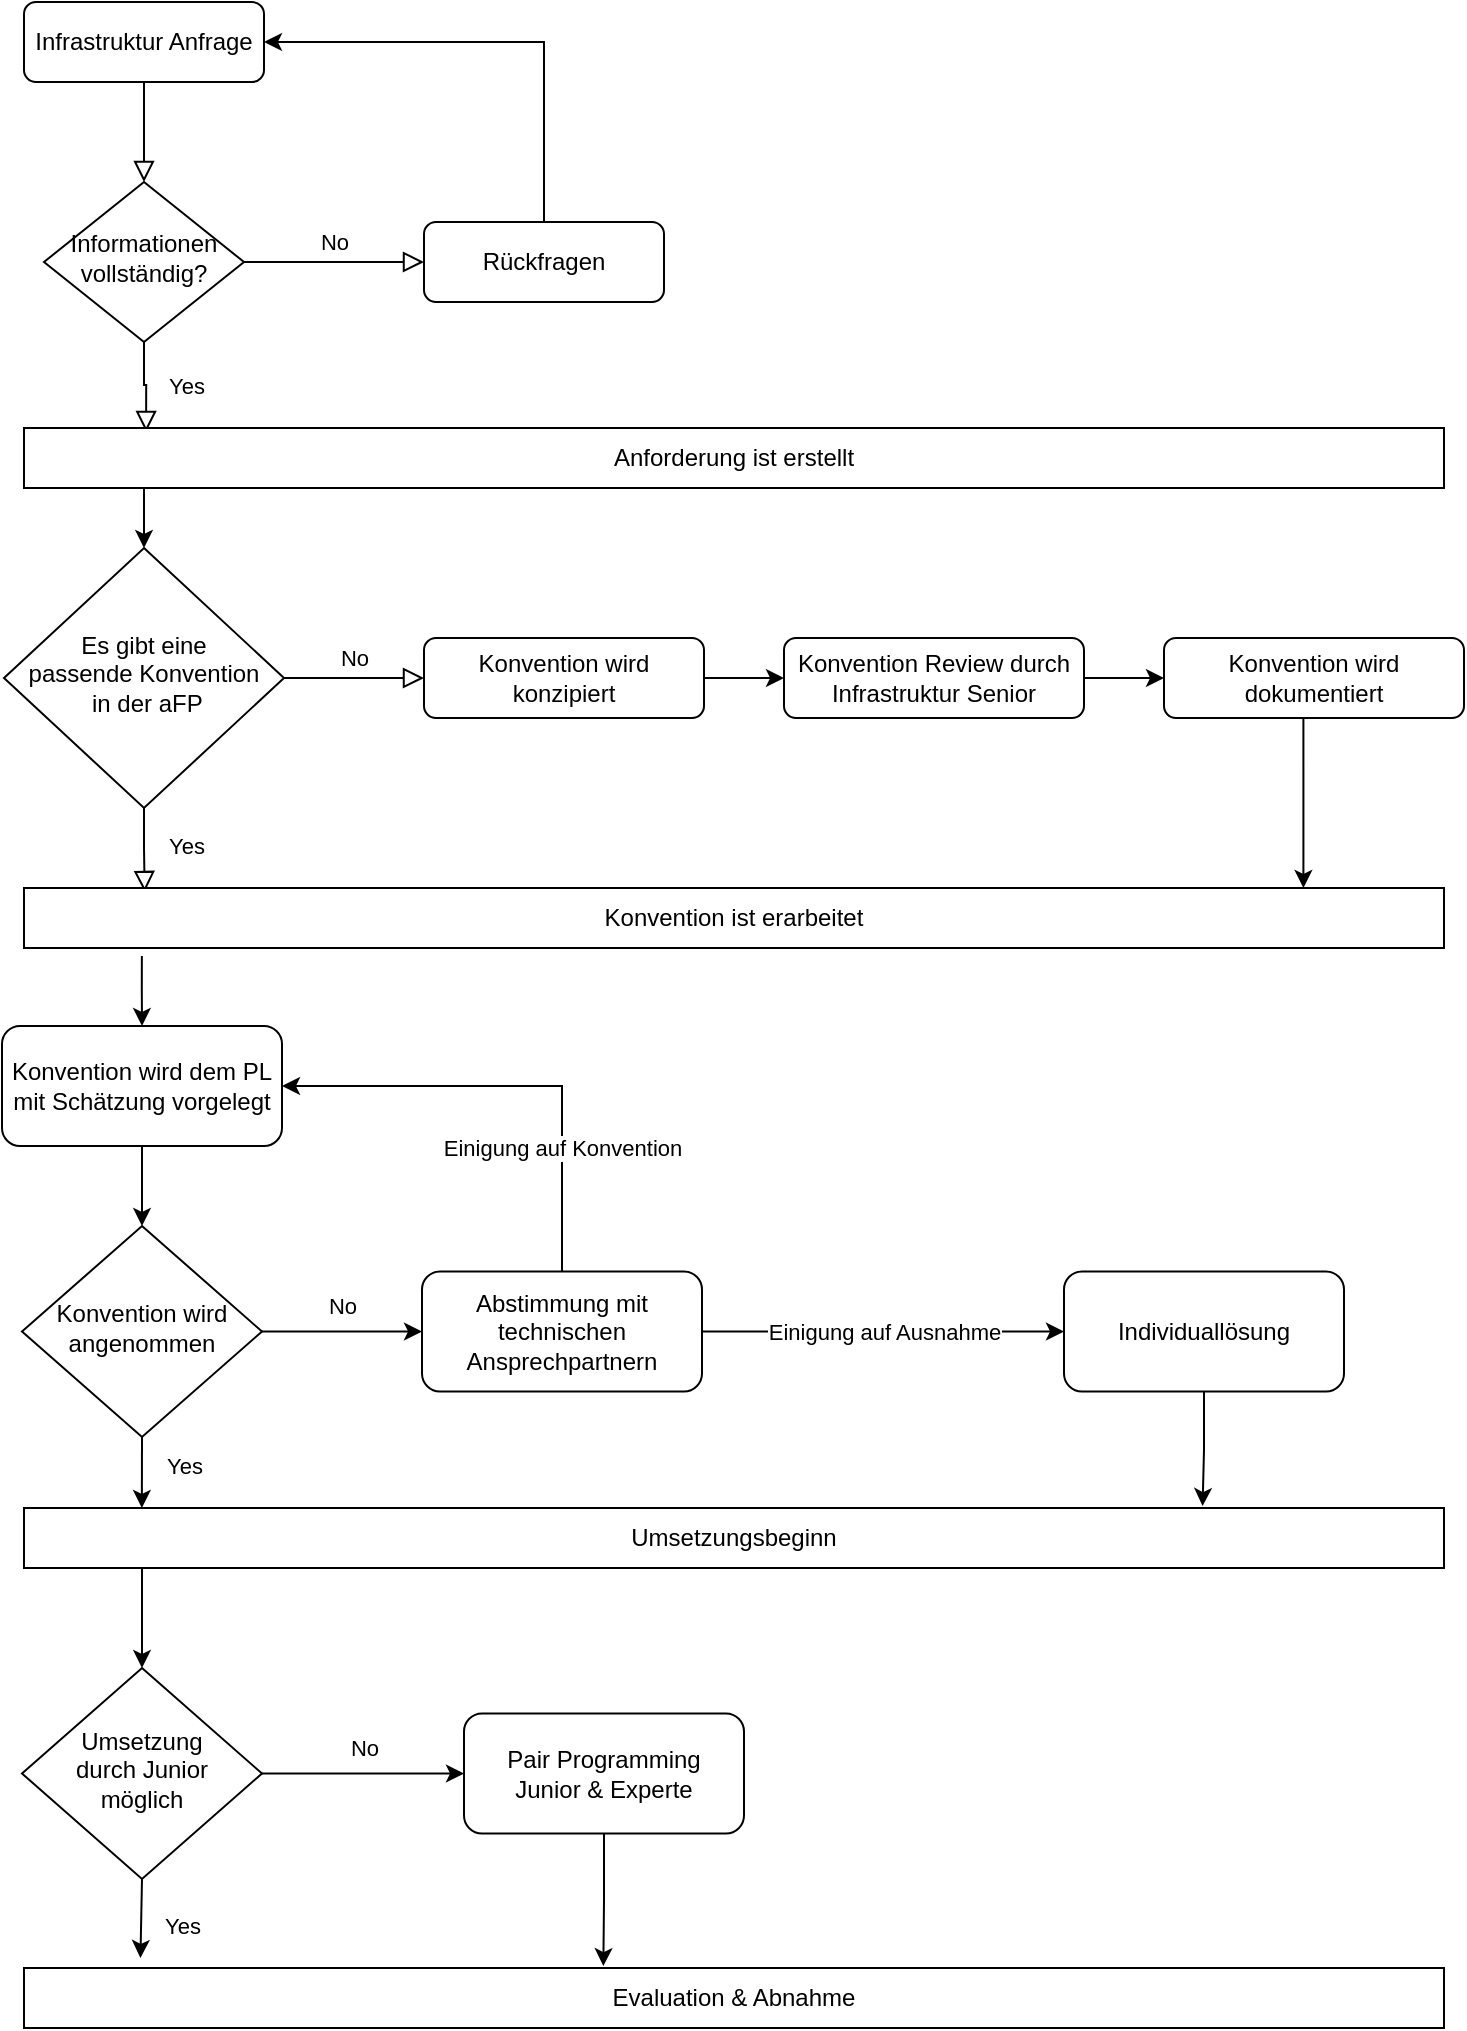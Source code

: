 <mxfile version="21.3.2" type="github">
  <diagram id="C5RBs43oDa-KdzZeNtuy" name="Page-1">
    <mxGraphModel dx="1581" dy="1066" grid="1" gridSize="10" guides="1" tooltips="1" connect="1" arrows="1" fold="1" page="1" pageScale="1" pageWidth="827" pageHeight="1169" math="0" shadow="0">
      <root>
        <mxCell id="WIyWlLk6GJQsqaUBKTNV-0" />
        <mxCell id="WIyWlLk6GJQsqaUBKTNV-1" parent="WIyWlLk6GJQsqaUBKTNV-0" />
        <mxCell id="WIyWlLk6GJQsqaUBKTNV-2" value="" style="rounded=0;html=1;jettySize=auto;orthogonalLoop=1;fontSize=11;endArrow=block;endFill=0;endSize=8;strokeWidth=1;shadow=0;labelBackgroundColor=none;edgeStyle=orthogonalEdgeStyle;" parent="WIyWlLk6GJQsqaUBKTNV-1" source="WIyWlLk6GJQsqaUBKTNV-3" target="WIyWlLk6GJQsqaUBKTNV-6" edge="1">
          <mxGeometry relative="1" as="geometry" />
        </mxCell>
        <mxCell id="WIyWlLk6GJQsqaUBKTNV-3" value="Infrastruktur Anfrage" style="rounded=1;whiteSpace=wrap;html=1;fontSize=12;glass=0;strokeWidth=1;shadow=0;" parent="WIyWlLk6GJQsqaUBKTNV-1" vertex="1">
          <mxGeometry x="160" y="17" width="120" height="40" as="geometry" />
        </mxCell>
        <mxCell id="WIyWlLk6GJQsqaUBKTNV-4" value="Yes" style="rounded=0;html=1;jettySize=auto;orthogonalLoop=1;fontSize=11;endArrow=block;endFill=0;endSize=8;strokeWidth=1;shadow=0;labelBackgroundColor=none;edgeStyle=orthogonalEdgeStyle;entryX=0.086;entryY=0.067;entryDx=0;entryDy=0;entryPerimeter=0;" parent="WIyWlLk6GJQsqaUBKTNV-1" source="WIyWlLk6GJQsqaUBKTNV-6" target="K8antHrxGwP6R9sK0h6u-27" edge="1">
          <mxGeometry y="20" relative="1" as="geometry">
            <mxPoint as="offset" />
          </mxGeometry>
        </mxCell>
        <mxCell id="WIyWlLk6GJQsqaUBKTNV-5" value="No" style="edgeStyle=orthogonalEdgeStyle;rounded=0;html=1;jettySize=auto;orthogonalLoop=1;fontSize=11;endArrow=block;endFill=0;endSize=8;strokeWidth=1;shadow=0;labelBackgroundColor=none;entryX=0;entryY=0.5;entryDx=0;entryDy=0;" parent="WIyWlLk6GJQsqaUBKTNV-1" source="WIyWlLk6GJQsqaUBKTNV-6" target="WIyWlLk6GJQsqaUBKTNV-7" edge="1">
          <mxGeometry y="10" relative="1" as="geometry">
            <mxPoint as="offset" />
          </mxGeometry>
        </mxCell>
        <mxCell id="WIyWlLk6GJQsqaUBKTNV-6" value="Informationen vollständig?" style="rhombus;whiteSpace=wrap;html=1;shadow=0;fontFamily=Helvetica;fontSize=12;align=center;strokeWidth=1;spacing=6;spacingTop=-4;" parent="WIyWlLk6GJQsqaUBKTNV-1" vertex="1">
          <mxGeometry x="170" y="107" width="100" height="80" as="geometry" />
        </mxCell>
        <mxCell id="K8antHrxGwP6R9sK0h6u-0" style="edgeStyle=orthogonalEdgeStyle;rounded=0;orthogonalLoop=1;jettySize=auto;html=1;exitX=0.5;exitY=0;exitDx=0;exitDy=0;entryX=1;entryY=0.5;entryDx=0;entryDy=0;" edge="1" parent="WIyWlLk6GJQsqaUBKTNV-1" source="WIyWlLk6GJQsqaUBKTNV-7" target="WIyWlLk6GJQsqaUBKTNV-3">
          <mxGeometry relative="1" as="geometry" />
        </mxCell>
        <mxCell id="WIyWlLk6GJQsqaUBKTNV-7" value="Rückfragen" style="rounded=1;whiteSpace=wrap;html=1;fontSize=12;glass=0;strokeWidth=1;shadow=0;" parent="WIyWlLk6GJQsqaUBKTNV-1" vertex="1">
          <mxGeometry x="360" y="127" width="120" height="40" as="geometry" />
        </mxCell>
        <mxCell id="WIyWlLk6GJQsqaUBKTNV-8" value="Yes" style="rounded=0;html=1;jettySize=auto;orthogonalLoop=1;fontSize=11;endArrow=block;endFill=0;endSize=8;strokeWidth=1;shadow=0;labelBackgroundColor=none;edgeStyle=orthogonalEdgeStyle;entryX=0.085;entryY=0.067;entryDx=0;entryDy=0;entryPerimeter=0;" parent="WIyWlLk6GJQsqaUBKTNV-1" source="WIyWlLk6GJQsqaUBKTNV-10" target="K8antHrxGwP6R9sK0h6u-11" edge="1">
          <mxGeometry x="-0.038" y="20" relative="1" as="geometry">
            <mxPoint x="1" y="-1" as="offset" />
          </mxGeometry>
        </mxCell>
        <mxCell id="WIyWlLk6GJQsqaUBKTNV-9" value="No" style="edgeStyle=orthogonalEdgeStyle;rounded=0;html=1;jettySize=auto;orthogonalLoop=1;fontSize=11;endArrow=block;endFill=0;endSize=8;strokeWidth=1;shadow=0;labelBackgroundColor=none;" parent="WIyWlLk6GJQsqaUBKTNV-1" source="WIyWlLk6GJQsqaUBKTNV-10" target="WIyWlLk6GJQsqaUBKTNV-12" edge="1">
          <mxGeometry y="10" relative="1" as="geometry">
            <mxPoint as="offset" />
          </mxGeometry>
        </mxCell>
        <mxCell id="WIyWlLk6GJQsqaUBKTNV-10" value="Es gibt eine &lt;br&gt;passende Konvention&lt;br&gt;&amp;nbsp;in der aFP" style="rhombus;whiteSpace=wrap;html=1;shadow=0;fontFamily=Helvetica;fontSize=12;align=center;strokeWidth=1;spacing=6;spacingTop=-4;" parent="WIyWlLk6GJQsqaUBKTNV-1" vertex="1">
          <mxGeometry x="150" y="290" width="140" height="130" as="geometry" />
        </mxCell>
        <mxCell id="K8antHrxGwP6R9sK0h6u-7" style="edgeStyle=orthogonalEdgeStyle;rounded=0;orthogonalLoop=1;jettySize=auto;html=1;exitX=0.5;exitY=1;exitDx=0;exitDy=0;" edge="1" parent="WIyWlLk6GJQsqaUBKTNV-1" source="WIyWlLk6GJQsqaUBKTNV-11" target="K8antHrxGwP6R9sK0h6u-6">
          <mxGeometry relative="1" as="geometry" />
        </mxCell>
        <mxCell id="WIyWlLk6GJQsqaUBKTNV-11" value="Konvention wird dem PL mit Schätzung vorgelegt" style="rounded=1;whiteSpace=wrap;html=1;fontSize=12;glass=0;strokeWidth=1;shadow=0;" parent="WIyWlLk6GJQsqaUBKTNV-1" vertex="1">
          <mxGeometry x="149" y="529" width="140" height="60" as="geometry" />
        </mxCell>
        <mxCell id="K8antHrxGwP6R9sK0h6u-2" style="edgeStyle=orthogonalEdgeStyle;rounded=0;orthogonalLoop=1;jettySize=auto;html=1;exitX=1;exitY=0.5;exitDx=0;exitDy=0;entryX=0;entryY=0.5;entryDx=0;entryDy=0;" edge="1" parent="WIyWlLk6GJQsqaUBKTNV-1" source="WIyWlLk6GJQsqaUBKTNV-12" target="K8antHrxGwP6R9sK0h6u-1">
          <mxGeometry relative="1" as="geometry" />
        </mxCell>
        <mxCell id="WIyWlLk6GJQsqaUBKTNV-12" value="Konvention wird konzipiert" style="rounded=1;whiteSpace=wrap;html=1;fontSize=12;glass=0;strokeWidth=1;shadow=0;" parent="WIyWlLk6GJQsqaUBKTNV-1" vertex="1">
          <mxGeometry x="360" y="335" width="140" height="40" as="geometry" />
        </mxCell>
        <mxCell id="K8antHrxGwP6R9sK0h6u-4" style="edgeStyle=orthogonalEdgeStyle;rounded=0;orthogonalLoop=1;jettySize=auto;html=1;exitX=1;exitY=0.5;exitDx=0;exitDy=0;entryX=0;entryY=0.5;entryDx=0;entryDy=0;" edge="1" parent="WIyWlLk6GJQsqaUBKTNV-1" source="K8antHrxGwP6R9sK0h6u-1" target="K8antHrxGwP6R9sK0h6u-3">
          <mxGeometry relative="1" as="geometry" />
        </mxCell>
        <mxCell id="K8antHrxGwP6R9sK0h6u-1" value="Konvention Review durch Infrastruktur Senior" style="rounded=1;whiteSpace=wrap;html=1;fontSize=12;glass=0;strokeWidth=1;shadow=0;" vertex="1" parent="WIyWlLk6GJQsqaUBKTNV-1">
          <mxGeometry x="540" y="335" width="150" height="40" as="geometry" />
        </mxCell>
        <mxCell id="K8antHrxGwP6R9sK0h6u-5" style="edgeStyle=orthogonalEdgeStyle;rounded=0;orthogonalLoop=1;jettySize=auto;html=1;exitX=0.5;exitY=0;exitDx=0;exitDy=0;entryX=0.901;entryY=0;entryDx=0;entryDy=0;entryPerimeter=0;" edge="1" parent="WIyWlLk6GJQsqaUBKTNV-1" source="K8antHrxGwP6R9sK0h6u-3" target="K8antHrxGwP6R9sK0h6u-11">
          <mxGeometry relative="1" as="geometry">
            <mxPoint x="220" y="430" as="targetPoint" />
            <Array as="points">
              <mxPoint x="800" y="335" />
            </Array>
          </mxGeometry>
        </mxCell>
        <mxCell id="K8antHrxGwP6R9sK0h6u-3" value="Konvention wird dokumentiert" style="rounded=1;whiteSpace=wrap;html=1;fontSize=12;glass=0;strokeWidth=1;shadow=0;" vertex="1" parent="WIyWlLk6GJQsqaUBKTNV-1">
          <mxGeometry x="730" y="335" width="150" height="40" as="geometry" />
        </mxCell>
        <mxCell id="K8antHrxGwP6R9sK0h6u-9" value="No" style="edgeStyle=orthogonalEdgeStyle;rounded=0;orthogonalLoop=1;jettySize=auto;html=1;exitX=1;exitY=0.5;exitDx=0;exitDy=0;" edge="1" parent="WIyWlLk6GJQsqaUBKTNV-1" source="K8antHrxGwP6R9sK0h6u-6" target="K8antHrxGwP6R9sK0h6u-8">
          <mxGeometry y="13" relative="1" as="geometry">
            <mxPoint as="offset" />
          </mxGeometry>
        </mxCell>
        <mxCell id="K8antHrxGwP6R9sK0h6u-15" value="Yes" style="edgeStyle=orthogonalEdgeStyle;rounded=0;orthogonalLoop=1;jettySize=auto;html=1;exitX=0.5;exitY=1;exitDx=0;exitDy=0;entryX=0.083;entryY=0;entryDx=0;entryDy=0;entryPerimeter=0;" edge="1" parent="WIyWlLk6GJQsqaUBKTNV-1" source="K8antHrxGwP6R9sK0h6u-6" target="K8antHrxGwP6R9sK0h6u-14">
          <mxGeometry x="-0.213" y="21" relative="1" as="geometry">
            <mxPoint as="offset" />
          </mxGeometry>
        </mxCell>
        <mxCell id="K8antHrxGwP6R9sK0h6u-6" value="Konvention wird angenommen" style="rhombus;whiteSpace=wrap;html=1;shadow=0;fontFamily=Helvetica;fontSize=12;align=center;strokeWidth=1;spacing=6;spacingTop=-4;" vertex="1" parent="WIyWlLk6GJQsqaUBKTNV-1">
          <mxGeometry x="159" y="629" width="120" height="105.5" as="geometry" />
        </mxCell>
        <mxCell id="K8antHrxGwP6R9sK0h6u-17" value="Einigung auf Ausnahme" style="edgeStyle=orthogonalEdgeStyle;rounded=0;orthogonalLoop=1;jettySize=auto;html=1;exitX=1;exitY=0.5;exitDx=0;exitDy=0;entryX=0;entryY=0.5;entryDx=0;entryDy=0;" edge="1" parent="WIyWlLk6GJQsqaUBKTNV-1" source="K8antHrxGwP6R9sK0h6u-8" target="K8antHrxGwP6R9sK0h6u-16">
          <mxGeometry relative="1" as="geometry" />
        </mxCell>
        <mxCell id="K8antHrxGwP6R9sK0h6u-19" value="Einigung auf Konvention" style="edgeStyle=orthogonalEdgeStyle;rounded=0;orthogonalLoop=1;jettySize=auto;html=1;exitX=0.5;exitY=0;exitDx=0;exitDy=0;entryX=1;entryY=0.5;entryDx=0;entryDy=0;" edge="1" parent="WIyWlLk6GJQsqaUBKTNV-1" source="K8antHrxGwP6R9sK0h6u-8" target="WIyWlLk6GJQsqaUBKTNV-11">
          <mxGeometry x="-0.469" relative="1" as="geometry">
            <mxPoint as="offset" />
          </mxGeometry>
        </mxCell>
        <mxCell id="K8antHrxGwP6R9sK0h6u-8" value="Abstimmung mit technischen Ansprechpartnern" style="rounded=1;whiteSpace=wrap;html=1;fontSize=12;glass=0;strokeWidth=1;shadow=0;" vertex="1" parent="WIyWlLk6GJQsqaUBKTNV-1">
          <mxGeometry x="359" y="651.75" width="140" height="60" as="geometry" />
        </mxCell>
        <mxCell id="K8antHrxGwP6R9sK0h6u-13" style="edgeStyle=orthogonalEdgeStyle;rounded=0;orthogonalLoop=1;jettySize=auto;html=1;exitX=0.083;exitY=1.133;exitDx=0;exitDy=0;exitPerimeter=0;" edge="1" parent="WIyWlLk6GJQsqaUBKTNV-1" source="K8antHrxGwP6R9sK0h6u-11" target="WIyWlLk6GJQsqaUBKTNV-11">
          <mxGeometry relative="1" as="geometry" />
        </mxCell>
        <mxCell id="K8antHrxGwP6R9sK0h6u-11" value="Konvention ist erarbeitet" style="rounded=0;whiteSpace=wrap;html=1;" vertex="1" parent="WIyWlLk6GJQsqaUBKTNV-1">
          <mxGeometry x="160" y="460" width="710" height="30" as="geometry" />
        </mxCell>
        <mxCell id="K8antHrxGwP6R9sK0h6u-23" style="edgeStyle=orthogonalEdgeStyle;rounded=0;orthogonalLoop=1;jettySize=auto;html=1;exitX=0;exitY=1;exitDx=0;exitDy=0;entryX=0.5;entryY=0;entryDx=0;entryDy=0;" edge="1" parent="WIyWlLk6GJQsqaUBKTNV-1" source="K8antHrxGwP6R9sK0h6u-14" target="K8antHrxGwP6R9sK0h6u-20">
          <mxGeometry relative="1" as="geometry">
            <Array as="points">
              <mxPoint x="219" y="800" />
            </Array>
          </mxGeometry>
        </mxCell>
        <mxCell id="K8antHrxGwP6R9sK0h6u-14" value="Umsetzungsbeginn" style="rounded=0;whiteSpace=wrap;html=1;" vertex="1" parent="WIyWlLk6GJQsqaUBKTNV-1">
          <mxGeometry x="160" y="770" width="710" height="30" as="geometry" />
        </mxCell>
        <mxCell id="K8antHrxGwP6R9sK0h6u-18" style="edgeStyle=orthogonalEdgeStyle;rounded=0;orthogonalLoop=1;jettySize=auto;html=1;exitX=0.5;exitY=1;exitDx=0;exitDy=0;entryX=0.83;entryY=-0.033;entryDx=0;entryDy=0;entryPerimeter=0;" edge="1" parent="WIyWlLk6GJQsqaUBKTNV-1" source="K8antHrxGwP6R9sK0h6u-16" target="K8antHrxGwP6R9sK0h6u-14">
          <mxGeometry relative="1" as="geometry">
            <mxPoint x="750" y="760" as="targetPoint" />
          </mxGeometry>
        </mxCell>
        <mxCell id="K8antHrxGwP6R9sK0h6u-16" value="Individuallösung" style="rounded=1;whiteSpace=wrap;html=1;fontSize=12;glass=0;strokeWidth=1;shadow=0;" vertex="1" parent="WIyWlLk6GJQsqaUBKTNV-1">
          <mxGeometry x="680" y="651.75" width="140" height="60" as="geometry" />
        </mxCell>
        <mxCell id="K8antHrxGwP6R9sK0h6u-22" value="Yes" style="edgeStyle=orthogonalEdgeStyle;rounded=0;orthogonalLoop=1;jettySize=auto;html=1;exitX=0.5;exitY=1;exitDx=0;exitDy=0;entryX=0.082;entryY=-0.167;entryDx=0;entryDy=0;entryPerimeter=0;" edge="1" parent="WIyWlLk6GJQsqaUBKTNV-1" source="K8antHrxGwP6R9sK0h6u-20" target="K8antHrxGwP6R9sK0h6u-21">
          <mxGeometry x="0.219" y="21" relative="1" as="geometry">
            <mxPoint as="offset" />
          </mxGeometry>
        </mxCell>
        <mxCell id="K8antHrxGwP6R9sK0h6u-25" value="No" style="edgeStyle=orthogonalEdgeStyle;rounded=0;orthogonalLoop=1;jettySize=auto;html=1;exitX=1;exitY=0.5;exitDx=0;exitDy=0;entryX=0;entryY=0.5;entryDx=0;entryDy=0;" edge="1" parent="WIyWlLk6GJQsqaUBKTNV-1" source="K8antHrxGwP6R9sK0h6u-20" target="K8antHrxGwP6R9sK0h6u-24">
          <mxGeometry x="0.01" y="13" relative="1" as="geometry">
            <mxPoint as="offset" />
          </mxGeometry>
        </mxCell>
        <mxCell id="K8antHrxGwP6R9sK0h6u-20" value="Umsetzung&lt;br&gt;durch Junior&lt;br&gt;möglich" style="rhombus;whiteSpace=wrap;html=1;shadow=0;fontFamily=Helvetica;fontSize=12;align=center;strokeWidth=1;spacing=6;spacingTop=-4;" vertex="1" parent="WIyWlLk6GJQsqaUBKTNV-1">
          <mxGeometry x="159" y="850" width="120" height="105.5" as="geometry" />
        </mxCell>
        <mxCell id="K8antHrxGwP6R9sK0h6u-21" value="Evaluation &amp;amp; Abnahme" style="rounded=0;whiteSpace=wrap;html=1;" vertex="1" parent="WIyWlLk6GJQsqaUBKTNV-1">
          <mxGeometry x="160" y="1000" width="710" height="30" as="geometry" />
        </mxCell>
        <mxCell id="K8antHrxGwP6R9sK0h6u-26" style="edgeStyle=orthogonalEdgeStyle;rounded=0;orthogonalLoop=1;jettySize=auto;html=1;exitX=0.5;exitY=1;exitDx=0;exitDy=0;entryX=0.408;entryY=-0.033;entryDx=0;entryDy=0;entryPerimeter=0;" edge="1" parent="WIyWlLk6GJQsqaUBKTNV-1" source="K8antHrxGwP6R9sK0h6u-24" target="K8antHrxGwP6R9sK0h6u-21">
          <mxGeometry relative="1" as="geometry" />
        </mxCell>
        <mxCell id="K8antHrxGwP6R9sK0h6u-24" value="Pair Programming&lt;br&gt;Junior &amp;amp; Experte" style="rounded=1;whiteSpace=wrap;html=1;fontSize=12;glass=0;strokeWidth=1;shadow=0;" vertex="1" parent="WIyWlLk6GJQsqaUBKTNV-1">
          <mxGeometry x="380" y="872.75" width="140" height="60" as="geometry" />
        </mxCell>
        <mxCell id="K8antHrxGwP6R9sK0h6u-28" style="edgeStyle=orthogonalEdgeStyle;rounded=0;orthogonalLoop=1;jettySize=auto;html=1;exitX=0;exitY=1;exitDx=0;exitDy=0;" edge="1" parent="WIyWlLk6GJQsqaUBKTNV-1" source="K8antHrxGwP6R9sK0h6u-27" target="WIyWlLk6GJQsqaUBKTNV-10">
          <mxGeometry relative="1" as="geometry">
            <Array as="points">
              <mxPoint x="220" y="260" />
            </Array>
          </mxGeometry>
        </mxCell>
        <mxCell id="K8antHrxGwP6R9sK0h6u-27" value="Anforderung ist erstellt" style="rounded=0;whiteSpace=wrap;html=1;" vertex="1" parent="WIyWlLk6GJQsqaUBKTNV-1">
          <mxGeometry x="160" y="230" width="710" height="30" as="geometry" />
        </mxCell>
      </root>
    </mxGraphModel>
  </diagram>
</mxfile>
